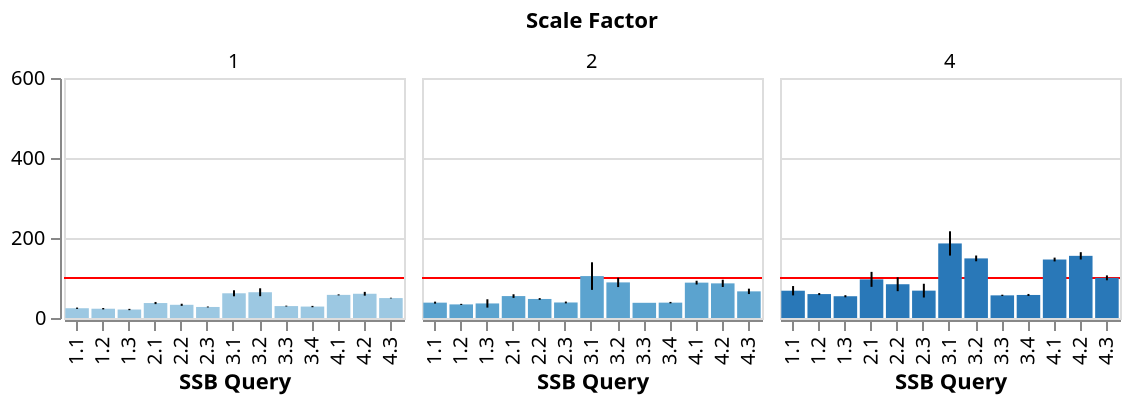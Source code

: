 {
  "$schema": "https://vega.github.io/schema/vega-lite/v4.json",
  "description": "Mean duration of SSB queries with errorbars, monetdb only.",
  "data": {
    "values": [{"scale_factor":"1","driver":"duckdb","ssb_id":"1.1","meanDuration":223.4,"durationCiLower":215.135702319,"durationCiUpper":231.664297681,"durationStd":6.6558245169},{"scale_factor":"1","driver":"duckdb","ssb_id":"1.2","meanDuration":211.2,"durationCiLower":199.2774390979,"durationCiUpper":223.1225609021,"durationStd":9.6020831073},{"scale_factor":"1","driver":"duckdb","ssb_id":"1.3","meanDuration":206.4,"durationCiLower":191.4071964319,"durationCiUpper":221.3928035681,"durationStd":12.0747670785},{"scale_factor":"1","driver":"duckdb","ssb_id":"2.1","meanDuration":357.0,"durationCiLower":336.2601223206,"durationCiUpper":377.7398776794,"durationStd":16.7032930885},{"scale_factor":"1","driver":"duckdb","ssb_id":"2.2","meanDuration":315.4,"durationCiLower":302.9337923958,"durationCiUpper":327.8662076042,"durationStd":10.0399203184},{"scale_factor":"1","driver":"duckdb","ssb_id":"2.3","meanDuration":311.6,"durationCiLower":298.3834213736,"durationCiUpper":324.8165786264,"durationStd":10.6442472726},{"scale_factor":"1","driver":"duckdb","ssb_id":"3.1","meanDuration":406.4,"durationCiLower":388.3937313533,"durationCiUpper":424.4062686467,"durationStd":14.5017240354},{"scale_factor":"1","driver":"duckdb","ssb_id":"3.2","meanDuration":190.6,"durationCiLower":169.3171401704,"durationCiUpper":211.8828598296,"durationStd":17.1405950889},{"scale_factor":"1","driver":"duckdb","ssb_id":"3.3","meanDuration":147.4,"durationCiLower":138.1248447328,"durationCiUpper":156.6751552672,"durationStd":7.4699397588},{"scale_factor":"1","driver":"duckdb","ssb_id":"3.4","meanDuration":137.4,"durationCiLower":129.6160441459,"durationCiUpper":145.1839558541,"durationStd":6.2689712075},{"scale_factor":"1","driver":"duckdb","ssb_id":"4.1","meanDuration":703.0,"durationCiLower":691.6199614811,"durationCiUpper":714.3800385189,"durationStd":9.1651513899},{"scale_factor":"1","driver":"duckdb","ssb_id":"4.2","meanDuration":859.6,"durationCiLower":825.5322152777,"durationCiUpper":893.6677847223,"durationStd":27.4372010234},{"scale_factor":"1","driver":"duckdb","ssb_id":"4.3","meanDuration":503.0,"durationCiLower":469.9264899171,"durationCiUpper":536.0735100829,"durationStd":26.6364412037},{"scale_factor":"1","driver":"monetdb","ssb_id":"1.1","meanDuration":24.4,"durationCiLower":22.3222987326,"durationCiUpper":26.4777012674,"durationStd":1.6733200531},{"scale_factor":"1","driver":"monetdb","ssb_id":"1.2","meanDuration":23.2,"durationCiLower":20.9788439158,"durationCiUpper":25.4211560842,"durationStd":1.788854382},{"scale_factor":"1","driver":"monetdb","ssb_id":"1.3","meanDuration":21.2,"durationCiLower":19.159737858,"durationCiUpper":23.240262142,"durationStd":1.6431676725},{"scale_factor":"1","driver":"monetdb","ssb_id":"2.1","meanDuration":37.4,"durationCiLower":34.0452086151,"durationCiUpper":40.7547913849,"durationStd":2.7018512172},{"scale_factor":"1","driver":"monetdb","ssb_id":"2.2","meanDuration":33.0,"durationCiLower":29.7148658489,"durationCiUpper":36.2851341511,"durationStd":2.6457513111},{"scale_factor":"1","driver":"monetdb","ssb_id":"2.3","meanDuration":27.6,"durationCiLower":26.184285223,"durationCiUpper":29.015714777,"durationStd":1.1401754251},{"scale_factor":"1","driver":"monetdb","ssb_id":"3.1","meanDuration":61.8,"durationCiLower":52.4503442968,"durationCiUpper":71.1496557032,"durationStd":7.5299402388},{"scale_factor":"1","driver":"monetdb","ssb_id":"3.2","meanDuration":64.4,"durationCiLower":52.1521316616,"durationCiUpper":76.6478683384,"durationStd":9.8640762365},{"scale_factor":"1","driver":"monetdb","ssb_id":"3.3","meanDuration":29.8,"durationCiLower":28.4398252387,"durationCiUpper":31.1601747613,"durationStd":1.095445115},{"scale_factor":"1","driver":"monetdb","ssb_id":"3.4","meanDuration":28.6,"durationCiLower":26.5222987326,"durationCiUpper":30.6777012674,"durationStd":1.6733200531},{"scale_factor":"1","driver":"monetdb","ssb_id":"4.1","meanDuration":57.8,"durationCiLower":56.1810682153,"durationCiUpper":59.4189317847,"durationStd":1.303840481},{"scale_factor":"1","driver":"monetdb","ssb_id":"4.2","meanDuration":60.6,"durationCiLower":54.7365055212,"durationCiUpper":66.4634944788,"durationStd":4.7222875812},{"scale_factor":"1","driver":"monetdb","ssb_id":"4.3","meanDuration":49.8,"durationCiLower":48.7611493663,"durationCiUpper":50.8388506337,"durationStd":0.8366600265},{"scale_factor":"1","driver":"postgresql","ssb_id":"1.1","meanDuration":425.2,"durationCiLower":416.4464889686,"durationCiUpper":433.9535110314,"durationStd":7.0498226928},{"scale_factor":"1","driver":"postgresql","ssb_id":"1.2","meanDuration":410.0,"durationCiLower":398.7562542841,"durationCiUpper":421.2437457159,"durationStd":9.0553851381},{"scale_factor":"1","driver":"postgresql","ssb_id":"1.3","meanDuration":406.6,"durationCiLower":398.335702319,"durationCiUpper":414.864297681,"durationStd":6.6558245169},{"scale_factor":"1","driver":"postgresql","ssb_id":"2.1","meanDuration":596.4,"durationCiLower":589.343239954,"durationCiUpper":603.456760046,"durationStd":5.6833088954},{"scale_factor":"1","driver":"postgresql","ssb_id":"2.2","meanDuration":539.8,"durationCiLower":532.5919292716,"durationCiUpper":547.0080707284,"durationStd":5.8051701095},{"scale_factor":"1","driver":"postgresql","ssb_id":"2.3","meanDuration":483.8,"durationCiLower":478.2889138236,"durationCiUpper":489.3110861764,"durationStd":4.4384682042},{"scale_factor":"1","driver":"postgresql","ssb_id":"3.1","meanDuration":613.0,"durationCiLower":555.4866918978,"durationCiUpper":670.5133081022,"durationStd":46.3195423121},{"scale_factor":"1","driver":"postgresql","ssb_id":"3.2","meanDuration":498.4,"durationCiLower":492.4711356699,"durationCiUpper":504.3288643301,"durationStd":4.7749345545},{"scale_factor":"1","driver":"postgresql","ssb_id":"3.3","meanDuration":516.0,"durationCiLower":508.9760877353,"durationCiUpper":523.0239122647,"durationStd":5.6568542495},{"scale_factor":"1","driver":"postgresql","ssb_id":"3.4","meanDuration":460.8,"durationCiLower":457.5860324293,"durationCiUpper":464.0139675707,"durationStd":2.5884358211},{"scale_factor":"1","driver":"postgresql","ssb_id":"4.1","meanDuration":637.0,"durationCiLower":627.1837841926,"durationCiUpper":646.8162158074,"durationStd":7.9056941504},{"scale_factor":"1","driver":"postgresql","ssb_id":"4.2","meanDuration":902.0,"durationCiLower":900.4792783862,"durationCiUpper":903.5207216138,"durationStd":1.2247448714},{"scale_factor":"1","driver":"postgresql","ssb_id":"4.3","meanDuration":553.8,"durationCiLower":542.5768409582,"durationCiUpper":565.0231590418,"durationStd":9.0388052308},{"scale_factor":"1","driver":"sqlite","ssb_id":"1.1","meanDuration":2743.8,"durationCiLower":2687.867205775,"durationCiUpper":2799.732794225,"durationStd":45.0466424942},{"scale_factor":"1","driver":"sqlite","ssb_id":"1.2","meanDuration":2336.6,"durationCiLower":2317.1529888535,"durationCiUpper":2356.0470111465,"durationStd":15.6620560592},{"scale_factor":"1","driver":"sqlite","ssb_id":"1.3","meanDuration":2198.6,"durationCiLower":2180.9395392274,"durationCiUpper":2216.2604607726,"durationStd":14.2232204511},{"scale_factor":"1","driver":"sqlite","ssb_id":"2.1","meanDuration":37501.0,"durationCiLower":37001.1057042297,"durationCiUpper":38000.8942957703,"durationStd":402.6002980625},{"scale_factor":"1","driver":"sqlite","ssb_id":"2.2","meanDuration":37183.4,"durationCiLower":36623.0306958882,"durationCiUpper":37743.7693041118,"durationStd":451.3051074384},{"scale_factor":"1","driver":"sqlite","ssb_id":"2.3","meanDuration":36400.0,"durationCiLower":35729.9632000604,"durationCiUpper":37070.0367999396,"durationStd":539.628112685},{"scale_factor":"1","driver":"sqlite","ssb_id":"3.1","meanDuration":11693.0,"durationCiLower":11595.3338322642,"durationCiUpper":11790.6661677358,"durationStd":78.6574853399},{"scale_factor":"1","driver":"sqlite","ssb_id":"3.2","meanDuration":9611.8,"durationCiLower":9541.0883526997,"durationCiUpper":9682.5116473003,"durationStd":56.9491000807},{"scale_factor":"1","driver":"sqlite","ssb_id":"3.3","meanDuration":9263.8,"durationCiLower":9200.308582604,"durationCiUpper":9327.291417396,"durationStd":51.1341373253},{"scale_factor":"1","driver":"sqlite","ssb_id":"3.4","meanDuration":9259.4,"durationCiLower":9156.9999768433,"durationCiUpper":9361.8000231567,"durationStd":82.4699945435},{"scale_factor":"1","driver":"sqlite","ssb_id":"4.1","meanDuration":16552.8,"durationCiLower":16345.813456986,"durationCiUpper":16759.786543014,"durationStd":166.7009298114},{"scale_factor":"1","driver":"sqlite","ssb_id":"4.2","meanDuration":9045.6,"durationCiLower":9008.833324709,"durationCiUpper":9082.366675291,"durationStd":29.6108088373},{"scale_factor":"1","driver":"sqlite","ssb_id":"4.3","meanDuration":9277.0,"durationCiLower":9173.4605583846,"durationCiUpper":9380.5394416154,"durationStd":83.3876489655},{"scale_factor":"1","driver":"verdictdb","ssb_id":"1.1","meanDuration":137.0,"durationCiLower":116.806252239,"durationCiUpper":157.193747761,"durationStd":16.2634559673},{"scale_factor":"1","driver":"verdictdb","ssb_id":"1.2","meanDuration":115.0,"durationCiLower":78.8955365766,"durationCiUpper":151.1044634234,"durationStd":29.0774826971},{"scale_factor":"1","driver":"verdictdb","ssb_id":"1.3","meanDuration":85.0,"durationCiLower":81.1729345312,"durationCiUpper":88.8270654688,"durationStd":3.0822070015},{"scale_factor":"1","driver":"verdictdb","ssb_id":"2.1","meanDuration":31.2,"durationCiLower":25.6889138236,"durationCiUpper":36.7110861764,"durationStd":4.4384682042},{"scale_factor":"1","driver":"verdictdb","ssb_id":"2.2","meanDuration":36.2,"durationCiLower":21.0079986894,"durationCiUpper":51.3920013106,"durationStd":12.2351951353},{"scale_factor":"1","driver":"verdictdb","ssb_id":"2.3","meanDuration":47.0,"durationCiLower":27.8244300727,"durationCiUpper":66.1755699273,"durationStd":15.4434452115},{"scale_factor":"1","driver":"verdictdb","ssb_id":"3.1","meanDuration":376.0,"durationCiLower":-203.7899483365,"durationCiUpper":955.7899483365,"durationStd":466.9459283472},{"scale_factor":"1","driver":"verdictdb","ssb_id":"3.2","meanDuration":369.6,"durationCiLower":-190.2793631616,"durationCiUpper":929.4793631616,"durationStd":450.9105232749},{"scale_factor":"1","driver":"verdictdb","ssb_id":"3.3","meanDuration":43.4,"durationCiLower":35.9190388128,"durationCiUpper":50.8809611872,"durationStd":6.0249481326},{"scale_factor":"1","driver":"verdictdb","ssb_id":"3.4","meanDuration":35.2,"durationCiLower":32.368570446,"durationCiUpper":38.031429554,"durationStd":2.2803508502},{"scale_factor":"1","driver":"verdictdb","ssb_id":"4.1","meanDuration":203.8,"durationCiLower":-258.622245911,"durationCiUpper":666.222245911,"durationStd":372.4214011036},{"scale_factor":"1","driver":"verdictdb","ssb_id":"4.2","meanDuration":61.2,"durationCiLower":38.3993161911,"durationCiUpper":84.0006838089,"durationStd":18.3630062898},{"scale_factor":"1","driver":"verdictdb","ssb_id":"4.3","meanDuration":41.8,"durationCiLower":34.5919292716,"durationCiUpper":49.0080707284,"durationStd":5.8051701095},{"scale_factor":"2","driver":"duckdb","ssb_id":"1.1","meanDuration":463.0,"durationCiLower":427.2819212671,"durationCiUpper":498.7180787329,"durationStd":28.7662997273},{"scale_factor":"2","driver":"duckdb","ssb_id":"1.2","meanDuration":428.0,"durationCiLower":397.1577061181,"durationCiUpper":458.8422938819,"durationStd":24.8394846967},{"scale_factor":"2","driver":"duckdb","ssb_id":"1.3","meanDuration":415.6,"durationCiLower":389.4571485784,"durationCiUpper":441.7428514216,"durationStd":21.0546906888},{"scale_factor":"2","driver":"duckdb","ssb_id":"2.1","meanDuration":742.4,"durationCiLower":689.1848826271,"durationCiUpper":795.6151173729,"durationStd":42.8579047551},{"scale_factor":"2","driver":"duckdb","ssb_id":"2.2","meanDuration":666.0,"durationCiLower":650.2940547082,"durationCiUpper":681.7059452918,"durationStd":12.6491106407},{"scale_factor":"2","driver":"duckdb","ssb_id":"2.3","meanDuration":609.2,"durationCiLower":563.1796371943,"durationCiUpper":655.2203628057,"durationStd":37.0634590938},{"scale_factor":"2","driver":"duckdb","ssb_id":"3.1","meanDuration":792.8,"durationCiLower":737.7773302303,"durationCiUpper":847.8226697697,"durationStd":44.3136547804},{"scale_factor":"2","driver":"duckdb","ssb_id":"3.2","meanDuration":348.6,"durationCiLower":286.3456862702,"durationCiUpper":410.8543137298,"durationStd":50.1378100838},{"scale_factor":"2","driver":"duckdb","ssb_id":"3.3","meanDuration":267.6,"durationCiLower":229.4847577315,"durationCiUpper":305.7152422685,"durationStd":30.6969053815},{"scale_factor":"2","driver":"duckdb","ssb_id":"3.4","meanDuration":268.4,"durationCiLower":235.0872864675,"durationCiUpper":301.7127135325,"durationStd":26.8290886912},{"scale_factor":"2","driver":"duckdb","ssb_id":"4.1","meanDuration":1469.4,"durationCiLower":1390.8133601129,"durationCiUpper":1547.9866398871,"durationStd":63.2913896198},{"scale_factor":"2","driver":"duckdb","ssb_id":"4.2","meanDuration":1710.4,"durationCiLower":1653.7469114637,"durationCiUpper":1767.0530885363,"durationStd":45.6267465419},{"scale_factor":"2","driver":"duckdb","ssb_id":"4.3","meanDuration":1015.6,"durationCiLower":948.3572737618,"durationCiUpper":1082.8427262382,"durationStd":54.1553321474},{"scale_factor":"2","driver":"monetdb","ssb_id":"1.1","meanDuration":38.4,"durationCiLower":35.2834480989,"durationCiUpper":41.5165519011,"durationStd":2.5099800796},{"scale_factor":"2","driver":"monetdb","ssb_id":"1.2","meanDuration":34.0,"durationCiLower":32.2440219338,"durationCiUpper":35.7559780662,"durationStd":1.4142135624},{"scale_factor":"2","driver":"monetdb","ssb_id":"1.3","meanDuration":36.4,"durationCiLower":23.4485457223,"durationCiUpper":49.3514542777,"durationStd":10.4307238483},{"scale_factor":"2","driver":"monetdb","ssb_id":"2.1","meanDuration":54.8,"durationCiLower":49.150769935,"durationCiUpper":60.449230065,"durationStd":4.5497252664},{"scale_factor":"2","driver":"monetdb","ssb_id":"2.2","meanDuration":47.6,"durationCiLower":44.8796504774,"durationCiUpper":50.3203495226,"durationStd":2.19089023},{"scale_factor":"2","driver":"monetdb","ssb_id":"2.3","meanDuration":38.8,"durationCiLower":35.968570446,"durationCiUpper":41.631429554,"durationStd":2.2803508502},{"scale_factor":"2","driver":"monetdb","ssb_id":"3.1","meanDuration":104.8,"durationCiLower":61.9814911179,"durationCiUpper":147.6185088821,"durationStd":34.4847792511},{"scale_factor":"2","driver":"monetdb","ssb_id":"3.2","meanDuration":89.0,"durationCiLower":74.5198339138,"durationCiUpper":103.4801660862,"durationStd":11.6619037897},{"scale_factor":"2","driver":"monetdb","ssb_id":"3.3","meanDuration":38.0,"durationCiLower":null,"durationCiUpper":null,"durationStd":0.0},{"scale_factor":"2","driver":"monetdb","ssb_id":"3.4","meanDuration":38.4,"durationCiLower":36.1444053337,"durationCiUpper":40.6555946663,"durationStd":1.8165902125},{"scale_factor":"2","driver":"monetdb","ssb_id":"4.1","meanDuration":88.4,"durationCiLower":82.5365055212,"durationCiUpper":94.2634944788,"durationStd":4.7222875812},{"scale_factor":"2","driver":"monetdb","ssb_id":"4.2","meanDuration":86.6,"durationCiLower":75.3357052343,"durationCiUpper":97.8642947657,"durationStd":9.071934744},{"scale_factor":"2","driver":"monetdb","ssb_id":"4.3","meanDuration":66.6,"durationCiLower":58.2429463538,"durationCiUpper":74.9570536462,"durationStd":6.7305274682},{"scale_factor":"2","driver":"postgresql","ssb_id":"1.1","meanDuration":842.2,"durationCiLower":825.4628482912,"durationCiUpper":858.9371517088,"durationStd":13.4796142378},{"scale_factor":"2","driver":"postgresql","ssb_id":"1.2","meanDuration":818.2,"durationCiLower":804.1961437304,"durationCiUpper":832.2038562696,"durationStd":11.2782977439},{"scale_factor":"2","driver":"postgresql","ssb_id":"1.3","meanDuration":815.2,"durationCiLower":801.0047880038,"durationCiUpper":829.3952119962,"durationStd":11.4324100696},{"scale_factor":"2","driver":"postgresql","ssb_id":"2.1","meanDuration":1220.6,"durationCiLower":1205.8665173361,"durationCiUpper":1235.3334826639,"durationStd":11.8659175794},{"scale_factor":"2","driver":"postgresql","ssb_id":"2.2","meanDuration":1135.8,"durationCiLower":1111.2257158995,"durationCiUpper":1160.3742841005,"durationStd":19.7914122791},{"scale_factor":"2","driver":"postgresql","ssb_id":"2.3","meanDuration":985.6,"durationCiLower":970.8403802166,"durationCiUpper":1000.3596197834,"durationStd":11.8869676537},{"scale_factor":"2","driver":"postgresql","ssb_id":"3.1","meanDuration":1200.4,"durationCiLower":1186.3083443984,"durationCiUpper":1214.4916556016,"durationStd":11.3490087673},{"scale_factor":"2","driver":"postgresql","ssb_id":"3.2","meanDuration":984.4,"durationCiLower":959.371921977,"durationCiUpper":1009.428078023,"durationStd":20.1568846799},{"scale_factor":"2","driver":"postgresql","ssb_id":"3.3","meanDuration":982.4,"durationCiLower":971.8422046939,"durationCiUpper":992.9577953061,"durationStd":8.5029406678},{"scale_factor":"2","driver":"postgresql","ssb_id":"3.4","meanDuration":915.4,"durationCiLower":897.4151495465,"durationCiUpper":933.3848504535,"durationStd":14.4844744468},{"scale_factor":"2","driver":"postgresql","ssb_id":"4.1","meanDuration":1326.4,"durationCiLower":1313.0672804891,"durationCiUpper":1339.7327195109,"durationStd":10.7377837564},{"scale_factor":"2","driver":"postgresql","ssb_id":"4.2","meanDuration":1295.4,"durationCiLower":1266.2460043087,"durationCiUpper":1324.5539956913,"durationStd":23.4797785339},{"scale_factor":"2","driver":"postgresql","ssb_id":"4.3","meanDuration":1079.4,"durationCiLower":1045.2079911668,"durationCiUpper":1113.5920088332,"durationStd":27.5372475022},{"scale_factor":"2","driver":"sqlite","ssb_id":"1.1","meanDuration":5521.4,"durationCiLower":5480.1943367823,"durationCiUpper":5562.6056632177,"durationStd":33.185840354},{"scale_factor":"2","driver":"sqlite","ssb_id":"1.2","meanDuration":4706.8,"durationCiLower":4689.9939046311,"durationCiUpper":4723.6060953689,"durationStd":13.5351394526},{"scale_factor":"2","driver":"sqlite","ssb_id":"1.3","meanDuration":4406.2,"durationCiLower":4381.3760342627,"durationCiUpper":4431.0239657373,"durationStd":19.9924985932},{"scale_factor":"2","driver":"sqlite","ssb_id":"2.1","meanDuration":78422.4,"durationCiLower":78191.4728607201,"durationCiUpper":78653.3271392798,"durationStd":185.9819883752},{"scale_factor":"2","driver":"sqlite","ssb_id":"2.2","meanDuration":76824.6,"durationCiLower":76276.5515375283,"durationCiUpper":77372.6484624717,"durationStd":441.3822606313},{"scale_factor":"2","driver":"sqlite","ssb_id":"2.3","meanDuration":75558.8,"durationCiLower":75256.3695437381,"durationCiUpper":75861.2304562619,"durationStd":243.568676147},{"scale_factor":"2","driver":"sqlite","ssb_id":"3.1","meanDuration":28953.6,"durationCiLower":28757.2823589925,"durationCiUpper":29149.9176410075,"durationStd":158.108507045},{"scale_factor":"2","driver":"sqlite","ssb_id":"3.2","meanDuration":23639.8,"durationCiLower":23485.3228259386,"durationCiUpper":23794.2771740614,"durationStd":124.4114142673},{"scale_factor":"2","driver":"sqlite","ssb_id":"3.3","meanDuration":22295.0,"durationCiLower":22225.5111753931,"durationCiUpper":22364.4888246069,"durationStd":55.9642743185},{"scale_factor":"2","driver":"sqlite","ssb_id":"3.4","meanDuration":22378.0,"durationCiLower":22308.7167065607,"durationCiUpper":22447.2832934393,"durationStd":55.7987455056},{"scale_factor":"2","driver":"sqlite","ssb_id":"4.1","meanDuration":39277.4,"durationCiLower":39130.7558546421,"durationCiUpper":39424.0441453579,"durationStd":118.102921217},{"scale_factor":"2","driver":"sqlite","ssb_id":"4.2","meanDuration":21517.0,"durationCiLower":21427.1271967225,"durationCiUpper":21606.8728032775,"durationStd":72.3809367168},{"scale_factor":"2","driver":"sqlite","ssb_id":"4.3","meanDuration":18524.8,"durationCiLower":18424.8310104882,"durationCiUpper":18624.7689895118,"durationStd":80.5121108902},{"scale_factor":"2","driver":"verdictdb","ssb_id":"1.1","meanDuration":161.8,"durationCiLower":150.2052248386,"durationCiUpper":173.3947751614,"durationStd":9.3380940239},{"scale_factor":"2","driver":"verdictdb","ssb_id":"1.2","meanDuration":128.4,"durationCiLower":92.9244622571,"durationCiUpper":163.8755377429,"durationStd":28.5709642819},{"scale_factor":"2","driver":"verdictdb","ssb_id":"1.3","meanDuration":252.4,"durationCiLower":-173.7301478717,"durationCiUpper":678.5301478717,"durationStd":343.1928029548},{"scale_factor":"2","driver":"verdictdb","ssb_id":"2.1","meanDuration":43.6,"durationCiLower":34.1193444877,"durationCiUpper":53.0806555123,"durationStd":7.6354436675},{"scale_factor":"2","driver":"verdictdb","ssb_id":"2.2","meanDuration":212.0,"durationCiLower":-230.5099567446,"durationCiUpper":654.5099567446,"durationStd":356.3846236863},{"scale_factor":"2","driver":"verdictdb","ssb_id":"2.3","meanDuration":38.6,"durationCiLower":34.6150516077,"durationCiUpper":42.5849483923,"durationStd":3.2093613072},{"scale_factor":"2","driver":"verdictdb","ssb_id":"3.1","meanDuration":49.2,"durationCiLower":40.4025674132,"durationCiUpper":57.9974325868,"durationStd":7.0851958336},{"scale_factor":"2","driver":"verdictdb","ssb_id":"3.2","meanDuration":48.2,"durationCiLower":27.1209479005,"durationCiUpper":69.2790520995,"durationStd":16.9764542823},{"scale_factor":"2","driver":"verdictdb","ssb_id":"3.3","meanDuration":63.0,"durationCiLower":42.4093320113,"durationCiUpper":83.5906679887,"durationStd":16.5831239518},{"scale_factor":"2","driver":"verdictdb","ssb_id":"3.4","meanDuration":223.4,"durationCiLower":-240.1570906911,"durationCiUpper":686.9570906911,"durationStd":373.3353720182},{"scale_factor":"2","driver":"verdictdb","ssb_id":"4.1","meanDuration":45.0,"durationCiLower":39.58771211,"durationCiUpper":50.41228789,"durationStd":4.3588989435},{"scale_factor":"2","driver":"verdictdb","ssb_id":"4.2","meanDuration":53.2,"durationCiLower":35.9636642046,"durationCiUpper":70.4363357954,"durationStd":13.8816425541},{"scale_factor":"2","driver":"verdictdb","ssb_id":"4.3","meanDuration":410.8,"durationCiLower":-181.8357034525,"durationCiUpper":1003.4357034525,"durationStd":477.2915251709},{"scale_factor":"4","driver":"monetdb","ssb_id":"1.1","meanDuration":68.2,"durationCiLower":53.682616609,"durationCiUpper":82.717383391,"durationStd":11.6918775225},{"scale_factor":"4","driver":"monetdb","ssb_id":"1.2","meanDuration":59.8,"durationCiLower":56.5860324293,"durationCiUpper":63.0139675707,"durationStd":2.5884358211},{"scale_factor":"4","driver":"monetdb","ssb_id":"1.3","meanDuration":54.4,"durationCiLower":51.1621364306,"durationCiUpper":57.6378635694,"durationStd":2.6076809621},{"scale_factor":"4","driver":"monetdb","ssb_id":"2.1","meanDuration":96.6,"durationCiLower":73.3772315678,"durationCiUpper":119.8227684322,"durationStd":18.7029409452},{"scale_factor":"4","driver":"monetdb","ssb_id":"2.2","meanDuration":84.4,"durationCiLower":62.8650927813,"durationCiUpper":105.9349072187,"durationStd":17.3435867109},{"scale_factor":"4","driver":"monetdb","ssb_id":"2.3","meanDuration":68.4,"durationCiLower":47.0628793706,"durationCiUpper":89.7371206294,"durationStd":17.1842951558},{"scale_factor":"4","driver":"monetdb","ssb_id":"3.1","meanDuration":186.4,"durationCiLower":148.6914187022,"durationCiUpper":224.1085812978,"durationStd":30.3693924865},{"scale_factor":"4","driver":"monetdb","ssb_id":"3.2","meanDuration":149.0,"durationCiLower":140.0462335752,"durationCiUpper":157.9537664248,"durationStd":7.2111025509},{"scale_factor":"4","driver":"monetdb","ssb_id":"3.3","meanDuration":56.6,"durationCiLower":54.5222987326,"durationCiUpper":58.6777012674,"durationStd":1.6733200531},{"scale_factor":"4","driver":"monetdb","ssb_id":"3.4","meanDuration":57.6,"durationCiLower":54.4834480989,"durationCiUpper":60.7165519011,"durationStd":2.5099800796},{"scale_factor":"4","driver":"monetdb","ssb_id":"4.1","meanDuration":146.2,"durationCiLower":140.2841518531,"durationCiUpper":152.1158481469,"durationStd":4.7644516998},{"scale_factor":"4","driver":"monetdb","ssb_id":"4.2","meanDuration":155.4,"durationCiLower":144.067477507,"durationCiUpper":166.732522493,"durationStd":9.1268833673},{"scale_factor":"4","driver":"monetdb","ssb_id":"4.3","meanDuration":100.4,"durationCiLower":92.8166953266,"durationCiUpper":107.9833046734,"durationStd":6.1073725938},{"scale_factor":"4","driver":"postgresql","ssb_id":"1.1","meanDuration":1626.0,"durationCiLower":1616.6668485563,"durationCiUpper":1635.3331514437,"durationStd":7.5166481892},{"scale_factor":"4","driver":"postgresql","ssb_id":"1.2","meanDuration":1598.6,"durationCiLower":1580.5083121422,"durationCiUpper":1616.6916878578,"durationStd":14.5705181788},{"scale_factor":"4","driver":"postgresql","ssb_id":"1.3","meanDuration":1550.2,"durationCiLower":1534.582650531,"durationCiUpper":1565.817349469,"durationStd":12.5777581468},{"scale_factor":"4","driver":"postgresql","ssb_id":"2.1","meanDuration":2400.6,"durationCiLower":2358.790755933,"durationCiUpper":2442.409244067,"durationStd":33.6719467807},{"scale_factor":"4","driver":"postgresql","ssb_id":"2.2","meanDuration":2229.2,"durationCiLower":2205.2130568102,"durationCiUpper":2253.1869431898,"durationStd":19.3183850257},{"scale_factor":"4","driver":"postgresql","ssb_id":"2.3","meanDuration":1985.6,"durationCiLower":1935.9132671287,"durationCiUpper":2035.2867328713,"durationStd":40.0162467006},{"scale_factor":"4","driver":"postgresql","ssb_id":"3.1","meanDuration":2512.8,"durationCiLower":2485.0716662259,"durationCiUpper":2540.5283337741,"durationStd":22.3315919719},{"scale_factor":"4","driver":"postgresql","ssb_id":"3.2","meanDuration":2034.2,"durationCiLower":2003.3527077721,"durationCiUpper":2065.0472922279,"durationStd":24.843510219},{"scale_factor":"4","driver":"postgresql","ssb_id":"3.3","meanDuration":1991.6,"durationCiLower":1960.9256213698,"durationCiUpper":2022.2743786302,"durationStd":24.7042506464},{"scale_factor":"4","driver":"postgresql","ssb_id":"3.4","meanDuration":1828.2,"durationCiLower":1807.7144254251,"durationCiUpper":1848.6855745749,"durationStd":16.4984847789},{"scale_factor":"4","driver":"postgresql","ssb_id":"4.1","meanDuration":2722.6,"durationCiLower":2700.6748716481,"durationCiUpper":2744.5251283519,"durationStd":17.6578594399},{"scale_factor":"4","driver":"postgresql","ssb_id":"4.2","meanDuration":2624.2,"durationCiLower":2598.4313584187,"durationCiUpper":2649.9686415813,"durationStd":20.7533129885},{"scale_factor":"4","driver":"postgresql","ssb_id":"4.3","meanDuration":2183.2,"durationCiLower":2147.9883705094,"durationCiUpper":2218.4116294906,"durationStd":28.3584202663},{"scale_factor":"4","driver":"sqlite","ssb_id":"1.1","meanDuration":10950.0,"durationCiLower":10876.8127328781,"durationCiUpper":11023.1872671219,"durationStd":29.4618397253},{"scale_factor":"4","driver":"sqlite","ssb_id":"1.2","meanDuration":9418.3333333333,"durationCiLower":9365.209170861,"durationCiUpper":9471.4574958057,"durationStd":21.3853532431},{"scale_factor":"4","driver":"sqlite","ssb_id":"1.3","meanDuration":8718.3333333333,"durationCiLower":8584.1592320319,"durationCiUpper":8852.5074346348,"durationStd":54.0123442681},{"scale_factor":"4","driver":"sqlite","ssb_id":"2.1","meanDuration":175078.6666666667,"durationCiLower":169852.4179630528,"durationCiUpper":180304.9153702806,"durationStd":2103.8482201274},{"scale_factor":"4","driver":"sqlite","ssb_id":"2.2","meanDuration":171442.3333333333,"durationCiLower":168787.3161239171,"durationCiUpper":174097.3505427496,"durationStd":1068.788254676},{"scale_factor":"4","driver":"sqlite","ssb_id":"2.3","meanDuration":168439.0,"durationCiLower":165112.7813465217,"durationCiUpper":171765.2186534783,"durationStd":1338.9831963098},{"scale_factor":"4","driver":"sqlite","ssb_id":"3.1","meanDuration":68519.6666666667,"durationCiLower":67400.1874964139,"durationCiUpper":69639.1458369195,"durationStd":450.6510105762},{"scale_factor":"4","driver":"sqlite","ssb_id":"3.2","meanDuration":54860.0,"durationCiLower":54675.2863616089,"durationCiUpper":55044.7136383911,"durationStd":74.3572457801},{"scale_factor":"4","driver":"sqlite","ssb_id":"3.3","meanDuration":51331.3333333333,"durationCiLower":50540.7827696252,"durationCiUpper":52121.8838970414,"durationStd":318.2394276851},{"scale_factor":"4","driver":"sqlite","ssb_id":"3.4","meanDuration":51286.0,"durationCiLower":50129.6318939534,"durationCiUpper":52442.3681060466,"durationStd":465.5008055847},{"scale_factor":"4","driver":"sqlite","ssb_id":"4.1","meanDuration":90174.3333333333,"durationCiLower":89424.3444976807,"durationCiUpper":90924.3221689859,"durationStd":301.9111348283},{"scale_factor":"4","driver":"sqlite","ssb_id":"4.2","meanDuration":46373.0,"durationCiLower":45988.1830938054,"durationCiUpper":46757.8169061946,"durationStd":154.9096510873},{"scale_factor":"4","driver":"sqlite","ssb_id":"4.3","meanDuration":43759.0,"durationCiLower":42042.2667226617,"durationCiUpper":45475.7332773383,"durationStd":691.0781431937},{"scale_factor":"4","driver":"verdictdb","ssb_id":"1.1","meanDuration":248.2,"durationCiLower":238.9331595307,"durationCiUpper":257.4668404693,"durationStd":7.4632432628},{"scale_factor":"4","driver":"verdictdb","ssb_id":"1.2","meanDuration":165.4,"durationCiLower":131.8911715586,"durationCiUpper":198.9088284414,"durationStd":26.9870339237},{"scale_factor":"4","driver":"verdictdb","ssb_id":"1.3","meanDuration":119.0,"durationCiLower":116.0880398072,"durationCiUpper":121.9119601928,"durationStd":2.3452078799},{"scale_factor":"4","driver":"verdictdb","ssb_id":"2.1","meanDuration":44.4,"durationCiLower":35.6817855278,"durationCiUpper":53.1182144722,"durationStd":7.0213958726},{"scale_factor":"4","driver":"verdictdb","ssb_id":"2.2","meanDuration":41.2,"durationCiLower":34.5481103284,"durationCiUpper":47.8518896716,"durationStd":5.3572380944},{"scale_factor":"4","driver":"verdictdb","ssb_id":"2.3","meanDuration":210.0,"durationCiLower":-224.6010239322,"durationCiUpper":644.6010239322,"durationStd":350.0149996786},{"scale_factor":"4","driver":"verdictdb","ssb_id":"3.1","meanDuration":46.0,"durationCiLower":41.271884358,"durationCiUpper":50.728115642,"durationStd":3.8078865529},{"scale_factor":"4","driver":"verdictdb","ssb_id":"3.2","meanDuration":56.4,"durationCiLower":33.8167293456,"durationCiUpper":78.9832706544,"durationStd":18.187908071},{"scale_factor":"4","driver":"verdictdb","ssb_id":"3.3","meanDuration":53.8,"durationCiLower":44.4503442968,"durationCiUpper":63.1496557032,"durationStd":7.5299402388},{"scale_factor":"4","driver":"verdictdb","ssb_id":"3.4","meanDuration":405.2,"durationCiLower":-184.1009804673,"durationCiUpper":994.5009804673,"durationStd":474.605836458},{"scale_factor":"4","driver":"verdictdb","ssb_id":"4.1","meanDuration":64.8,"durationCiLower":46.2496894655,"durationCiUpper":83.3503105345,"durationStd":14.9398795176},{"scale_factor":"4","driver":"verdictdb","ssb_id":"4.2","meanDuration":224.0,"durationCiLower":-261.2110890331,"durationCiUpper":709.2110890331,"durationStd":390.7748712494},{"scale_factor":"4","driver":"verdictdb","ssb_id":"4.3","meanDuration":226.8,"durationCiLower":-251.0240246792,"durationCiUpper":704.6240246792,"durationStd":384.8255448901}]
  },
  "transform": [
    {"filter": {"field": "driver", "equal": "monetdb"}},
    {"calculate":"round(datum.meanDuration) + 'ms'","as":"durationNice"},
    {"calculate":"clamp(datum.meanDuration,0,407)","as":"durationTextPos"}
  ],
  "facet": {
        "column":{"field":"scale_factor", "type":"ordinal", "title":"Scale Factor","header":{"labelPadding":2,"titlePadding":0}}
  },
  "config":{
    "facet":{"spacing":5}
  },
  "spec": {
    "height":120,
    "width":170,
    "layer":[
      {
        "mark": {"type": "rule", "color": "red"},
        "encoding":{
          "y":{"value":100}
        }
      },
      {
        "mark":{"type":"bar","clip":true, "height":22},
      "encoding": {
        "x": {"field": "ssb_id", "type": "nominal", "title":"SSB Query"},
        "y": {
          "field": "meanDuration",
          "type": "quantitative",
          "scale": {"domain": [0,600]},
          "title":"Mean Duration (with Std. Dev.)"
        },
        "color": {
             "field":"scale_factor", "type":"ordinal", "title":"Scale Factor", "legend":null
        }
      }
    },
    {
      "mark": {"type":"errorbar","clip":true},
      "encoding": {
        "y": {
          "field": "meanDuration",
          "type": "quantitative",
          "scale": {"domain": [0,600]},
          "title":null
        },
        "yError": {"field": "durationStd"},
        "x": {"field": "ssb_id", "type": "nominal", "title":"SSB Query"}
      }
    }
  ]
  }
}


